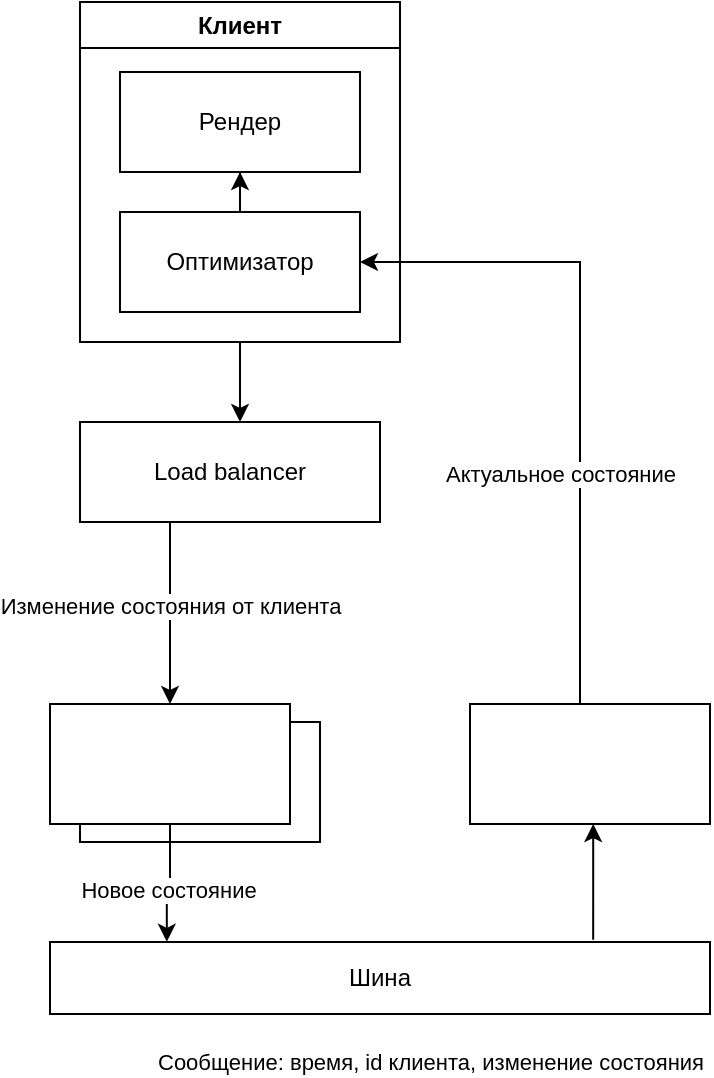 <mxfile version="20.8.23" type="github">
  <diagram name="Страница 1" id="cHg1xsSfFfxs4tMhdqB8">
    <mxGraphModel dx="819" dy="542" grid="1" gridSize="10" guides="1" tooltips="1" connect="1" arrows="1" fold="1" page="1" pageScale="1" pageWidth="1169" pageHeight="827" math="0" shadow="0">
      <root>
        <mxCell id="0" />
        <mxCell id="1" parent="0" />
        <mxCell id="NdkZ7NG9v4w4pcFVTmxC-12" value="" style="rounded=0;whiteSpace=wrap;html=1;" parent="1" vertex="1">
          <mxGeometry x="410" y="460" width="120" height="60" as="geometry" />
        </mxCell>
        <mxCell id="UsyGeMgkiecDtRh9sY03-1" style="edgeStyle=orthogonalEdgeStyle;rounded=0;orthogonalLoop=1;jettySize=auto;html=1;entryX=0.177;entryY=-0.003;entryDx=0;entryDy=0;entryPerimeter=0;" edge="1" parent="1" source="NdkZ7NG9v4w4pcFVTmxC-2" target="NdkZ7NG9v4w4pcFVTmxC-5">
          <mxGeometry relative="1" as="geometry">
            <Array as="points">
              <mxPoint x="455" y="540" />
              <mxPoint x="453" y="540" />
            </Array>
          </mxGeometry>
        </mxCell>
        <mxCell id="UsyGeMgkiecDtRh9sY03-13" value="Новое состояние" style="edgeLabel;html=1;align=center;verticalAlign=middle;resizable=0;points=[];" vertex="1" connectable="0" parent="UsyGeMgkiecDtRh9sY03-1">
          <mxGeometry x="0.136" relative="1" as="geometry">
            <mxPoint as="offset" />
          </mxGeometry>
        </mxCell>
        <mxCell id="NdkZ7NG9v4w4pcFVTmxC-2" value="" style="rounded=0;whiteSpace=wrap;html=1;" parent="1" vertex="1">
          <mxGeometry x="395" y="451" width="120" height="60" as="geometry" />
        </mxCell>
        <mxCell id="UsyGeMgkiecDtRh9sY03-4" style="edgeStyle=orthogonalEdgeStyle;rounded=0;orthogonalLoop=1;jettySize=auto;html=1;exitX=0.823;exitY=-0.032;exitDx=0;exitDy=0;exitPerimeter=0;" edge="1" parent="1" source="NdkZ7NG9v4w4pcFVTmxC-5" target="NdkZ7NG9v4w4pcFVTmxC-4">
          <mxGeometry relative="1" as="geometry">
            <Array as="points">
              <mxPoint x="667" y="541" />
              <mxPoint x="667" y="541" />
            </Array>
          </mxGeometry>
        </mxCell>
        <mxCell id="NdkZ7NG9v4w4pcFVTmxC-4" value="" style="rounded=0;whiteSpace=wrap;html=1;" parent="1" vertex="1">
          <mxGeometry x="605" y="451" width="120" height="60" as="geometry" />
        </mxCell>
        <mxCell id="UsyGeMgkiecDtRh9sY03-10" style="edgeStyle=orthogonalEdgeStyle;rounded=0;orthogonalLoop=1;jettySize=auto;html=1;" edge="1" parent="1" target="UsyGeMgkiecDtRh9sY03-21">
          <mxGeometry relative="1" as="geometry">
            <mxPoint x="680" y="451" as="sourcePoint" />
            <mxPoint x="660" y="270" as="targetPoint" />
            <Array as="points">
              <mxPoint x="660" y="451" />
              <mxPoint x="660" y="230" />
            </Array>
          </mxGeometry>
        </mxCell>
        <mxCell id="UsyGeMgkiecDtRh9sY03-11" value="Актуальное состояние" style="edgeLabel;html=1;align=center;verticalAlign=middle;resizable=0;points=[];" vertex="1" connectable="0" parent="UsyGeMgkiecDtRh9sY03-10">
          <mxGeometry x="-0.075" y="-1" relative="1" as="geometry">
            <mxPoint x="-11" y="27" as="offset" />
          </mxGeometry>
        </mxCell>
        <mxCell id="NdkZ7NG9v4w4pcFVTmxC-5" value="Шина" style="rounded=0;whiteSpace=wrap;html=1;" parent="1" vertex="1">
          <mxGeometry x="395" y="570" width="330" height="36" as="geometry" />
        </mxCell>
        <mxCell id="UsyGeMgkiecDtRh9sY03-3" style="edgeStyle=orthogonalEdgeStyle;rounded=0;orthogonalLoop=1;jettySize=auto;html=1;entryX=0.5;entryY=0;entryDx=0;entryDy=0;" edge="1" parent="1" source="NdkZ7NG9v4w4pcFVTmxC-6" target="NdkZ7NG9v4w4pcFVTmxC-2">
          <mxGeometry relative="1" as="geometry">
            <Array as="points">
              <mxPoint x="455" y="330" />
              <mxPoint x="455" y="330" />
            </Array>
          </mxGeometry>
        </mxCell>
        <mxCell id="UsyGeMgkiecDtRh9sY03-5" value="Изменение состояния от клиента" style="edgeLabel;html=1;align=center;verticalAlign=middle;resizable=0;points=[];" vertex="1" connectable="0" parent="UsyGeMgkiecDtRh9sY03-3">
          <mxGeometry x="-0.08" relative="1" as="geometry">
            <mxPoint as="offset" />
          </mxGeometry>
        </mxCell>
        <mxCell id="NdkZ7NG9v4w4pcFVTmxC-6" value="Load balancer" style="rounded=0;whiteSpace=wrap;html=1;" parent="1" vertex="1">
          <mxGeometry x="410" y="310" width="150" height="50" as="geometry" />
        </mxCell>
        <mxCell id="UsyGeMgkiecDtRh9sY03-9" value="Сообщение: время, id клиента, изменение состояния" style="edgeLabel;html=1;align=center;verticalAlign=middle;resizable=0;points=[];" vertex="1" connectable="0" parent="1">
          <mxGeometry x="585.0" y="629.999" as="geometry" />
        </mxCell>
        <mxCell id="UsyGeMgkiecDtRh9sY03-22" style="edgeStyle=orthogonalEdgeStyle;rounded=0;orthogonalLoop=1;jettySize=auto;html=1;" edge="1" parent="1" source="UsyGeMgkiecDtRh9sY03-18" target="NdkZ7NG9v4w4pcFVTmxC-6">
          <mxGeometry relative="1" as="geometry">
            <Array as="points">
              <mxPoint x="490" y="290" />
              <mxPoint x="490" y="290" />
            </Array>
          </mxGeometry>
        </mxCell>
        <mxCell id="UsyGeMgkiecDtRh9sY03-18" value="Клиент" style="swimlane;whiteSpace=wrap;html=1;" vertex="1" parent="1">
          <mxGeometry x="410" y="100" width="160" height="170" as="geometry" />
        </mxCell>
        <mxCell id="UsyGeMgkiecDtRh9sY03-19" value="Рендер" style="rounded=0;whiteSpace=wrap;html=1;" vertex="1" parent="UsyGeMgkiecDtRh9sY03-18">
          <mxGeometry x="20" y="35" width="120" height="50" as="geometry" />
        </mxCell>
        <mxCell id="UsyGeMgkiecDtRh9sY03-21" value="Оптимизатор" style="rounded=0;whiteSpace=wrap;html=1;" vertex="1" parent="UsyGeMgkiecDtRh9sY03-18">
          <mxGeometry x="20" y="105" width="120" height="50" as="geometry" />
        </mxCell>
        <mxCell id="UsyGeMgkiecDtRh9sY03-20" style="edgeStyle=orthogonalEdgeStyle;rounded=0;orthogonalLoop=1;jettySize=auto;html=1;entryX=0.5;entryY=1;entryDx=0;entryDy=0;" edge="1" parent="UsyGeMgkiecDtRh9sY03-18" source="UsyGeMgkiecDtRh9sY03-21" target="UsyGeMgkiecDtRh9sY03-19">
          <mxGeometry relative="1" as="geometry" />
        </mxCell>
      </root>
    </mxGraphModel>
  </diagram>
</mxfile>
